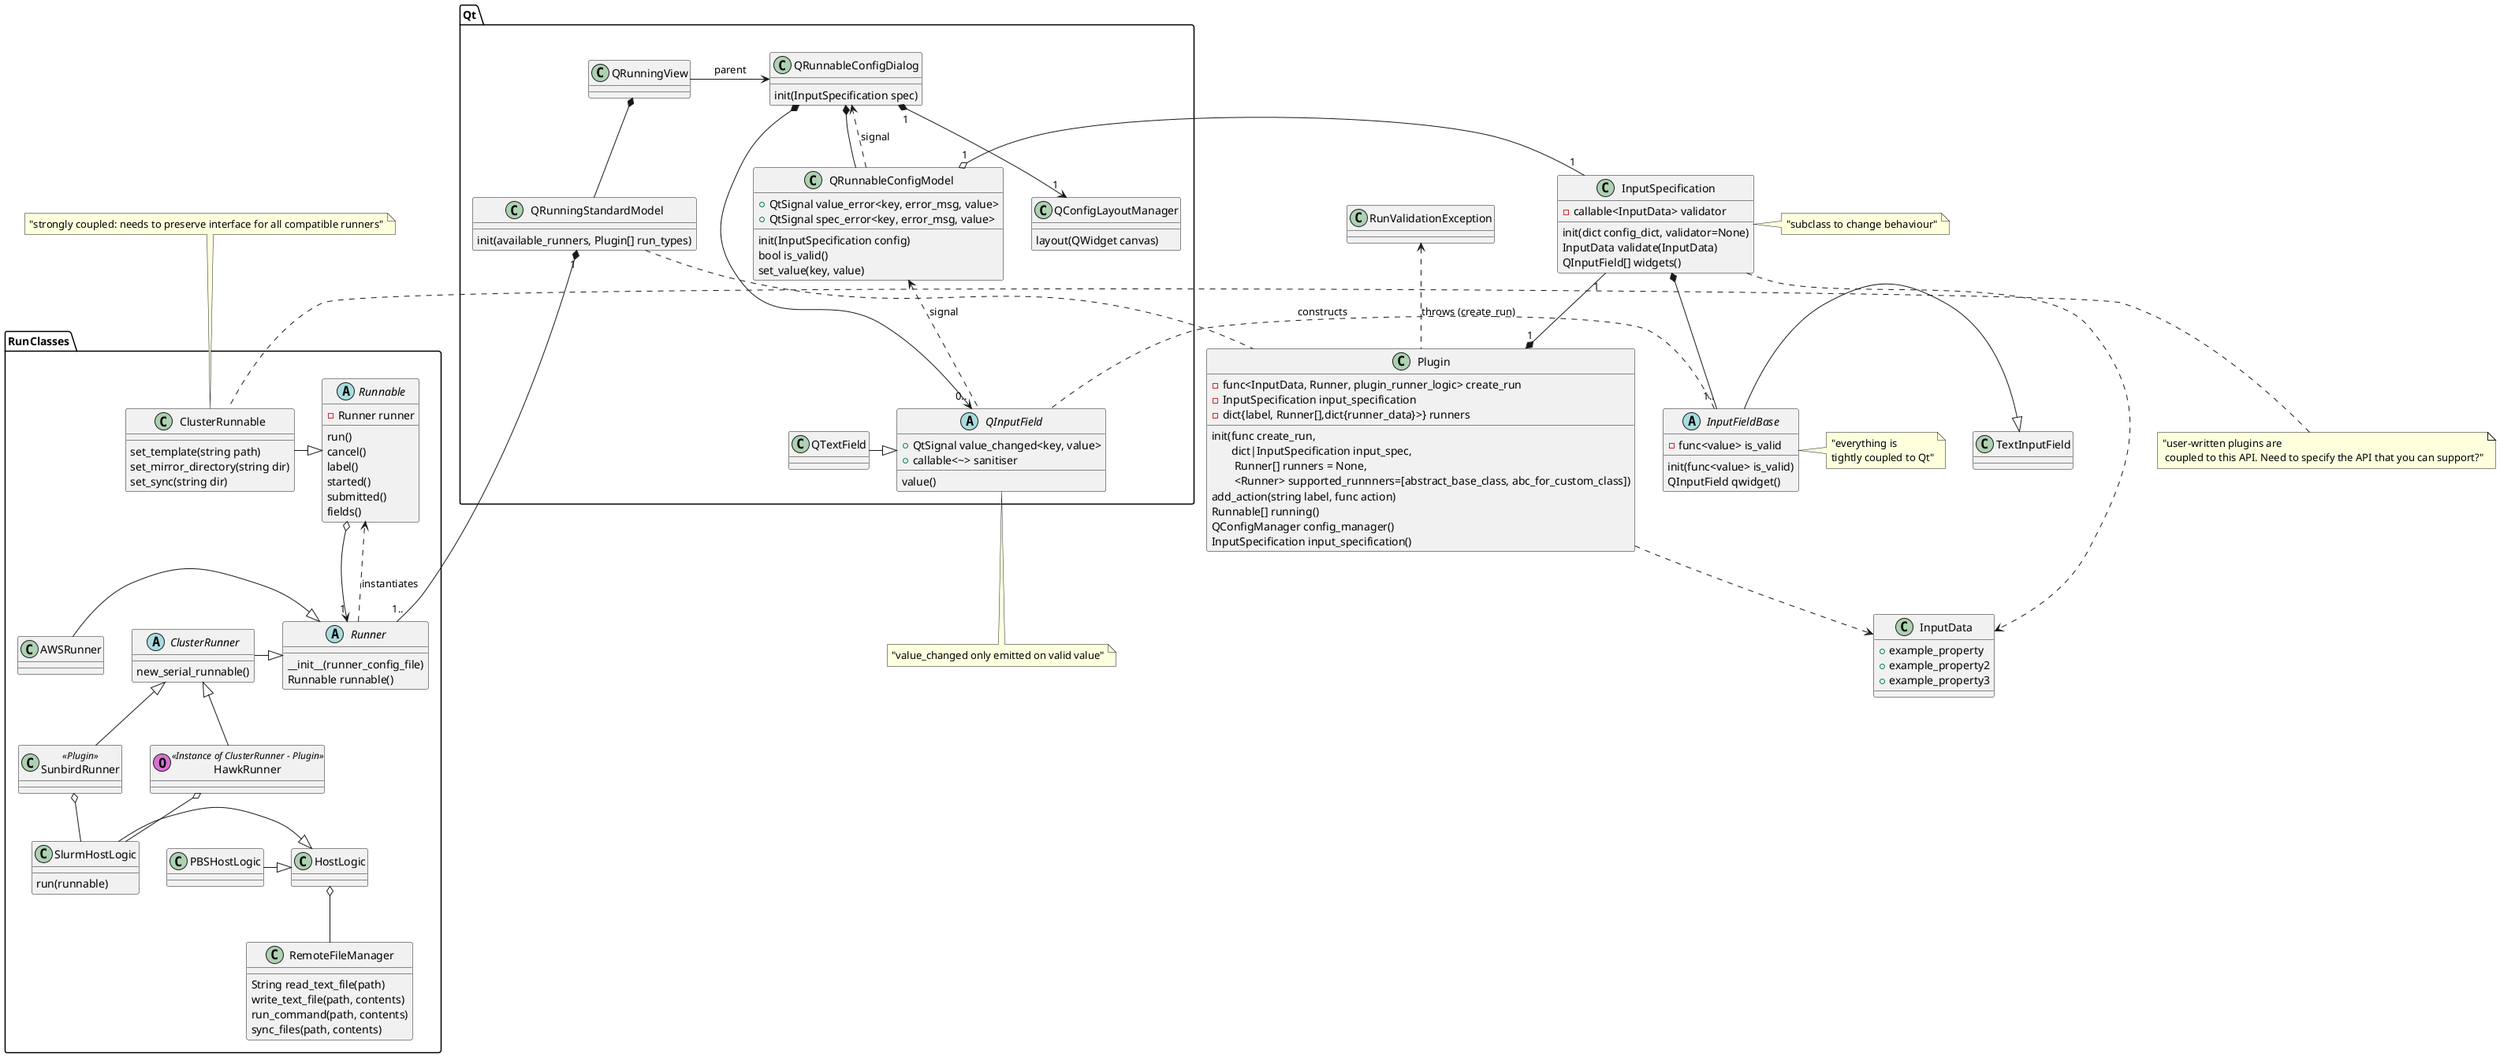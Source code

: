 @startuml

RunClasses.Runnable o--> "1" RunClasses.Runner
abstract RunClasses.Runnable {
      -Runner runner
      run()
      cancel()
      label()
      started()
      submitted()
      fields()
}

RunClasses.ClusterRunnable -|> RunClasses.Runnable
class RunClasses.ClusterRunnable {
      set_template(string path)
      set_mirror_directory(string dir)
      set_sync(string dir)
}
note left of RunClasses.ClusterRunnable : "user-written plugins are\n coupled to this API. Need to specify the API that you can support?"

RunClasses.PBSHostLogic -|> RunClasses.HostLogic
RunClasses.Runner ..> RunClasses.Runnable : instantiates

InputSpecification "1" --* "1" Plugin
InputSpecification *-- "1.." InputFieldBase
RunValidationException <.. Plugin : throws (create_run)
class Plugin {
      -func<InputData, Runner, plugin_runner_logic> create_run
      -InputSpecification input_specification
      -dict{label, Runner[],dict{runner_data}>} runners
      init(func create_run,\n       dict|InputSpecification input_spec,\n        Runner[] runners = None,\n        <Runner> supported_runnners=[abstract_base_class, abc_for_custom_class])
      add_action(string label, func action)
      Runnable[] running()
      QConfigManager config_manager()
      InputSpecification input_specification()
}

Qt.QRunningView -> Qt.QRunnableConfigDialog : parent
class Qt.QRunningView {

}

abstract RunClasses.Runner {
         __init__(runner_config_file)
         Runnable runnable()
}

abstract RunClasses.ClusterRunner {
         new_serial_runnable()
}

RunClasses.ClusterRunner -|> RunClasses.Runner
RunClasses.AWSRunner -|> RunClasses.Runner

RunClasses.SunbirdRunner o-- RunClasses.SlurmHostLogic
RunClasses.HawkRunner o-- RunClasses.SlurmHostLogic
RunClasses.SlurmHostLogic -|> RunClasses.HostLogic
RunClasses.ClusterRunner <|-- RunClasses.SunbirdRunner
class RunClasses.SlurmHostLogic {
      run(runnable)
}

RunClasses.HostLogic o-- RunClasses.RemoteFileManager
class RunClasses.RemoteFileManager {
      String read_text_file(path)
      write_text_file(path, contents)
      run_command(path, contents)
      sync_files(path, contents)
}

RunClasses.ClusterRunner <|-- RunClasses.HawkRunner

class RunClasses.SunbirdRunner <<Plugin>>
class RunClasses.HawkRunner << (O,orchid) Instance of ClusterRunner - Plugin>>

Plugin ..> InputData
Qt.QRunnableConfigDialog *--> "0.." Qt.QInputField

class InputData {
      +example_property
      +example_property2
      +example_property3
}

class InputSpecification {
      -callable<InputData> validator
      init(dict config_dict, validator=None)
      InputData validate(InputData)
      QInputField[] widgets()
}

note right of InputFieldBase : "everything is\ntightly coupled to Qt"

InputSpecification ..> InputData

Qt.QRunningView *-- Qt.QRunningStandardModel
Qt.QRunnableConfigDialog *-- Qt.QRunnableConfigModel
Qt.QRunnableConfigModel "1" o-- "1" InputSpecification
Qt.QRunnableConfigModel <.. Qt.QInputField : signal
class Qt.QRunnableConfigDialog {
      init(InputSpecification spec)
}

Qt.QRunnableConfigDialog "1" *--> "1" Qt.QConfigLayoutManager
class Qt.QConfigLayoutManager {
      layout(QWidget canvas)
}

class Qt.QRunningStandardModel {
      init(available_runners, Plugin[] run_types)
}

Qt.QRunnableConfigModel ..> Qt.QRunnableConfigDialog : signal
class Qt.QRunnableConfigModel {
      +QtSignal value_error<key, error_msg, value>
      +QtSignal spec_error<key, error_msg, value>
      init(InputSpecification config)
      bool is_valid()
      set_value(key, value)
}

Qt.QRunningStandardModel "1" *--- "1.." RunClasses.Runner
Qt.QRunningStandardModel .. Plugin

abstract InputFieldBase {
         -func<value> is_valid
         init(func<value> is_valid)
         QInputField qwidget()
}

note bottom of Qt.QInputField : "value_changed only emitted on valid value"
abstract Qt.QInputField {
         + QtSignal value_changed<key, value>
         + callable<~> sanitiser
         value()
}

Qt.QTextField -|> Qt.QInputField
InputFieldBase -|> TextInputField

class RunValidationException

InputFieldBase .. Qt.QInputField : constructs

note top of RunClasses.ClusterRunnable : "strongly coupled: needs to preserve interface for all compatible runners"

note right of InputSpecification : "subclass to change behaviour"
@enduml
